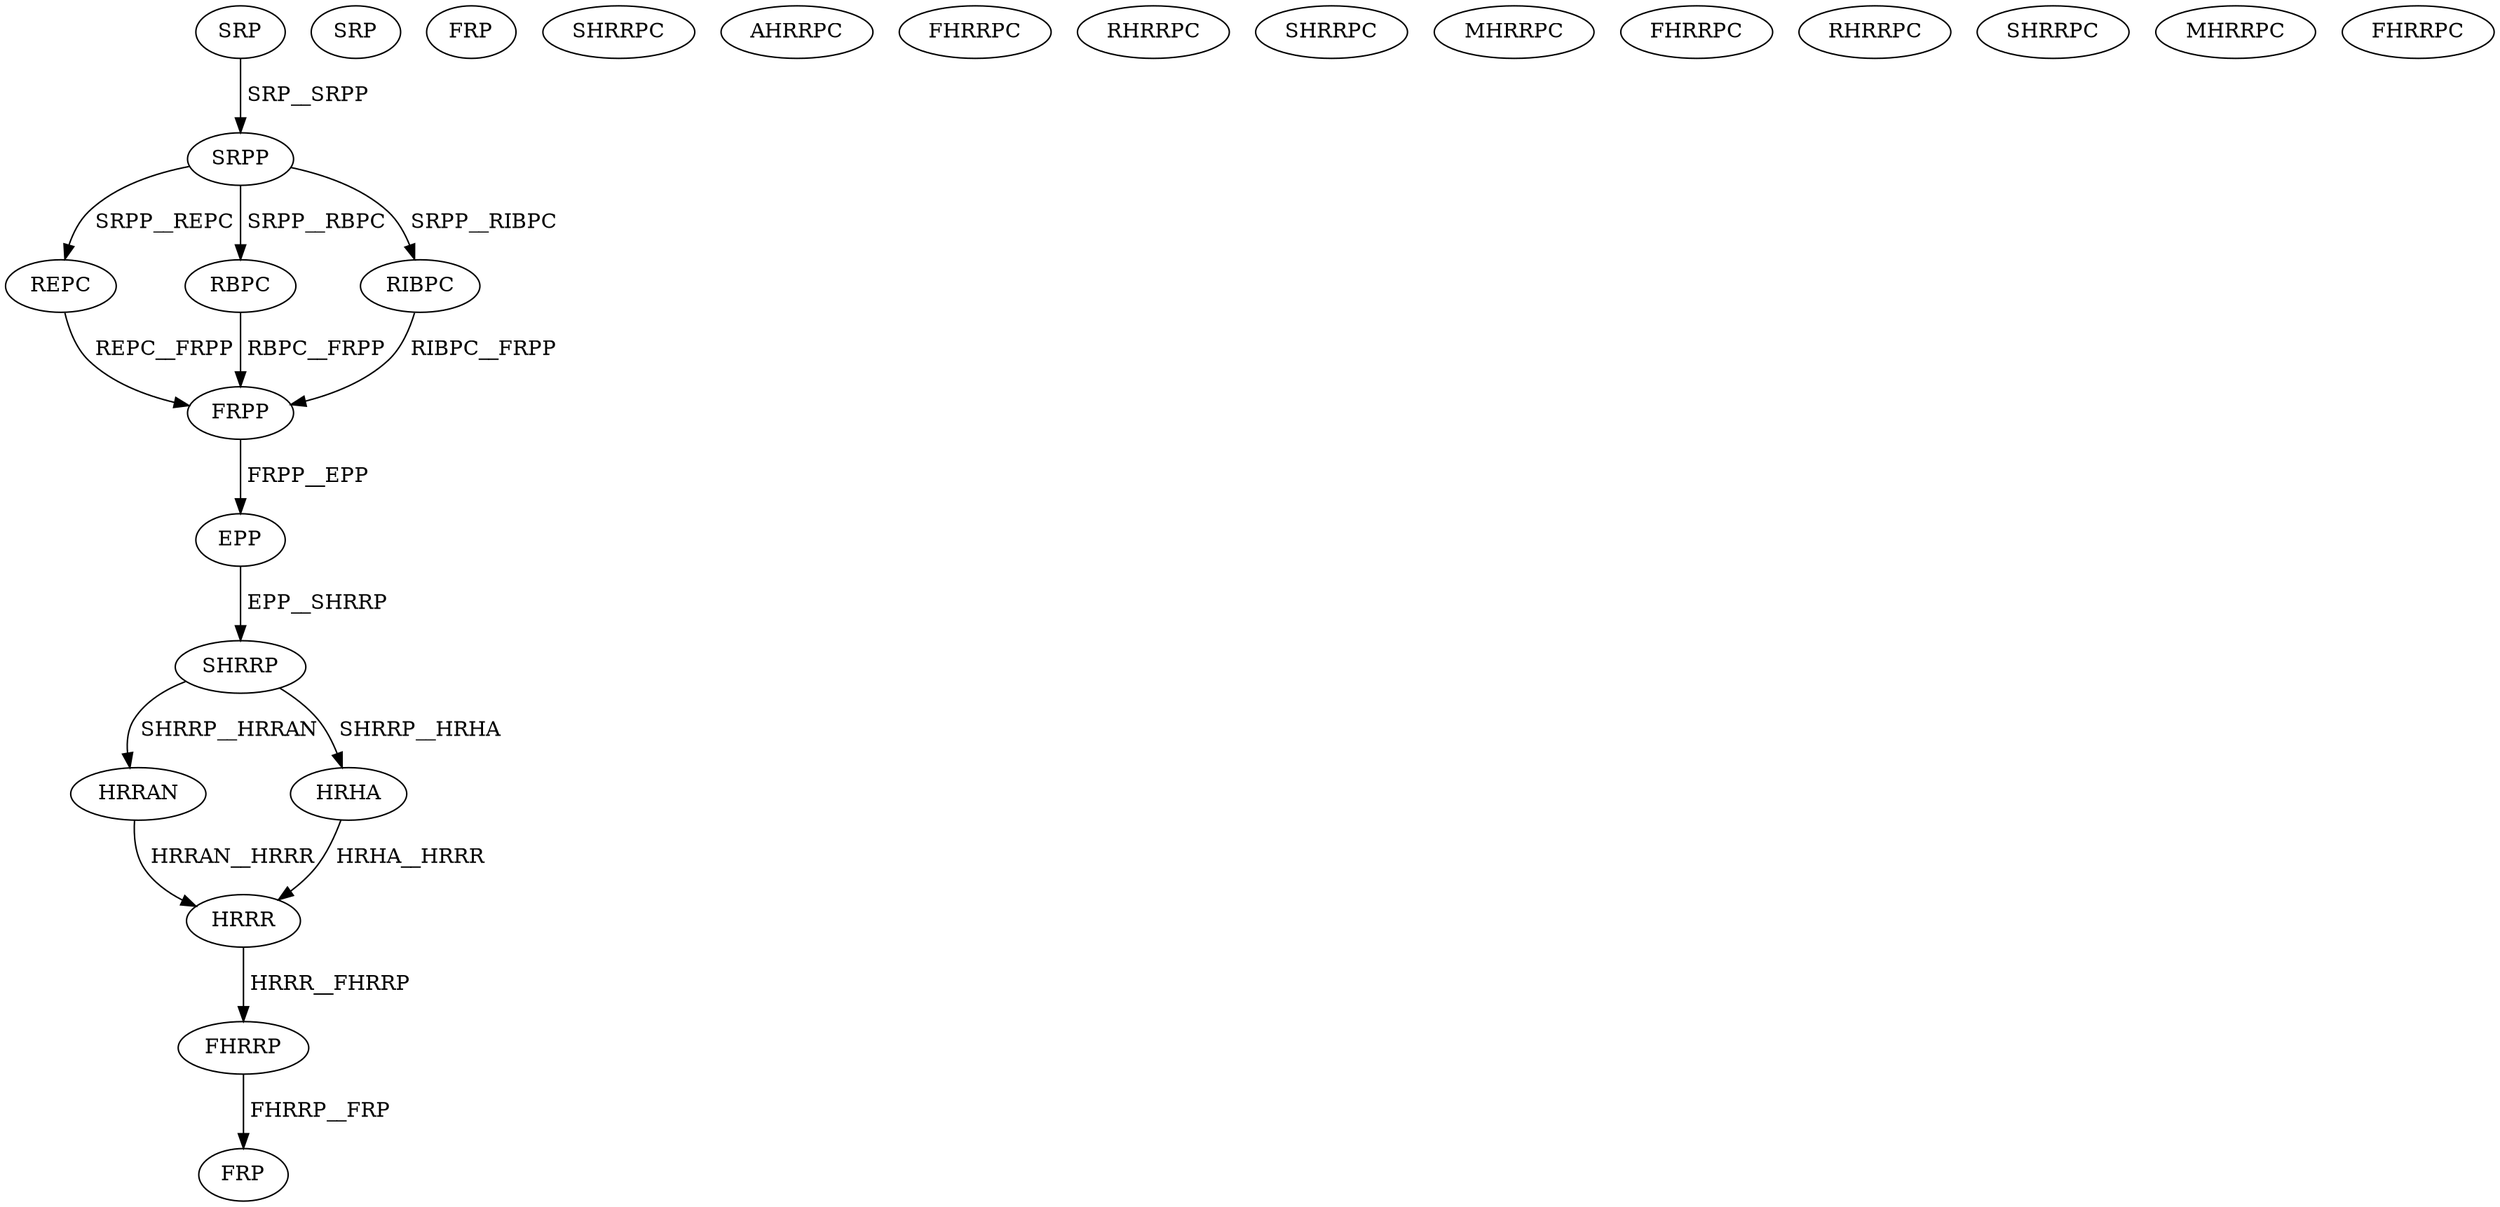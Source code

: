 digraph G { 
1 [label="SRP",color=black,fontcolor=black];
2 [label="SRPP",color=black,fontcolor=black];
3 [label="REPC",color=black,fontcolor=black];
4 [label="RBPC",color=black,fontcolor=black];
5 [label="RIBPC",color=black,fontcolor=black];
6 [label="FRPP",color=black,fontcolor=black];
7 [label="EPP",color=black,fontcolor=black];
8 [label="SHRRP",color=black,fontcolor=black];
9 [label="SRP",color=black,fontcolor=black];
10 [label="FRP",color=black,fontcolor=black];
11 [label="HRRAN",color=black,fontcolor=black];
12 [label="SHRRPC",color=black,fontcolor=black];
13 [label="AHRRPC",color=black,fontcolor=black];
14 [label="FHRRPC",color=black,fontcolor=black];
15 [label="RHRRPC",color=black,fontcolor=black];
16 [label="HRHA",color=black,fontcolor=black];
17 [label="SHRRPC",color=black,fontcolor=black];
18 [label="MHRRPC",color=black,fontcolor=black];
19 [label="FHRRPC",color=black,fontcolor=black];
20 [label="RHRRPC",color=black,fontcolor=black];
21 [label="SHRRPC",color=black,fontcolor=black];
22 [label="MHRRPC",color=black,fontcolor=black];
23 [label="FHRRPC",color=black,fontcolor=black];
24 [label="HRRR",color=black,fontcolor=black];
25 [label="FHRRP",color=black,fontcolor=black];
26 [label="FRP",color=black,fontcolor=black];
1->2[label=" SRP__SRPP",color=black,fontcolor=black];
2->3[label=" SRPP__REPC",color=black,fontcolor=black];
2->4[label=" SRPP__RBPC",color=black,fontcolor=black];
2->5[label=" SRPP__RIBPC",color=black,fontcolor=black];
3->6[label=" REPC__FRPP",color=black,fontcolor=black];
4->6[label=" RBPC__FRPP",color=black,fontcolor=black];
5->6[label=" RIBPC__FRPP",color=black,fontcolor=black];
6->7[label=" FRPP__EPP",color=black,fontcolor=black];
7->8[label=" EPP__SHRRP",color=black,fontcolor=black];
8->11[label=" SHRRP__HRRAN",color=black,fontcolor=black];
8->16[label=" SHRRP__HRHA",color=black,fontcolor=black];
11->24[label=" HRRAN__HRRR",color=black,fontcolor=black];
16->24[label=" HRHA__HRRR",color=black,fontcolor=black];
24->25[label=" HRRR__FHRRP",color=black,fontcolor=black];
25->26[label=" FHRRP__FRP",color=black,fontcolor=black];
}
